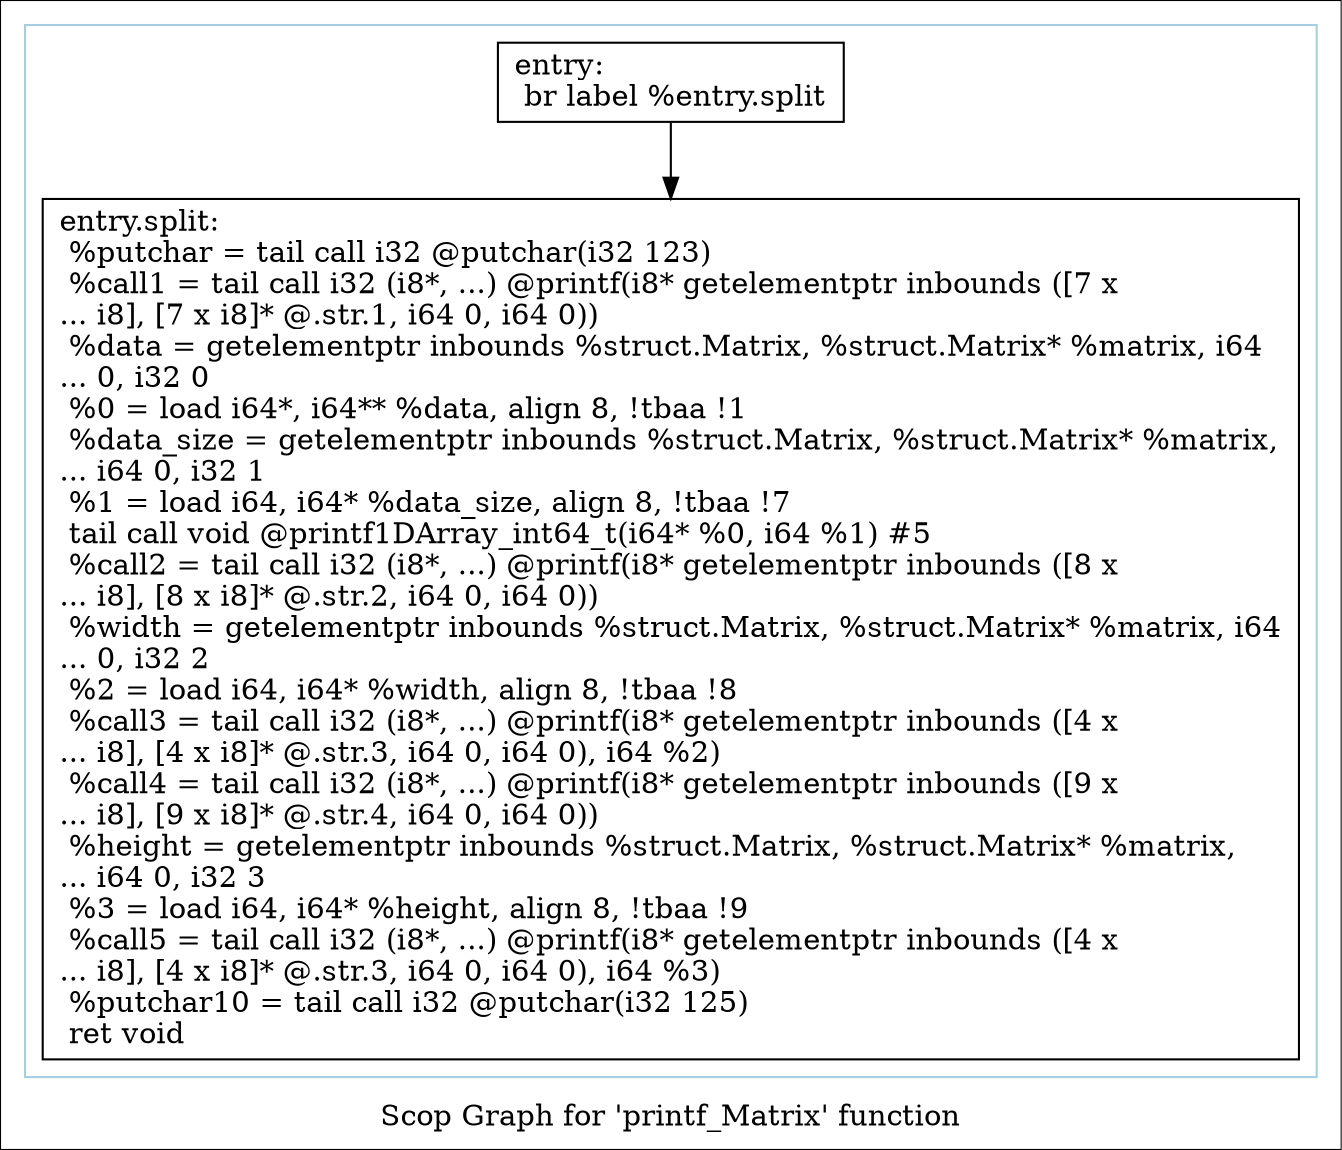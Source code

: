 digraph "Scop Graph for 'printf_Matrix' function" {
	label="Scop Graph for 'printf_Matrix' function";

	Node0xc8e8fd0 [shape=record,label="{entry:\l  br label %entry.split\l}"];
	Node0xc8e8fd0 -> Node0xc8bd560;
	Node0xc8bd560 [shape=record,label="{entry.split:                                      \l  %putchar = tail call i32 @putchar(i32 123)\l  %call1 = tail call i32 (i8*, ...) @printf(i8* getelementptr inbounds ([7 x\l... i8], [7 x i8]* @.str.1, i64 0, i64 0))\l  %data = getelementptr inbounds %struct.Matrix, %struct.Matrix* %matrix, i64\l... 0, i32 0\l  %0 = load i64*, i64** %data, align 8, !tbaa !1\l  %data_size = getelementptr inbounds %struct.Matrix, %struct.Matrix* %matrix,\l... i64 0, i32 1\l  %1 = load i64, i64* %data_size, align 8, !tbaa !7\l  tail call void @printf1DArray_int64_t(i64* %0, i64 %1) #5\l  %call2 = tail call i32 (i8*, ...) @printf(i8* getelementptr inbounds ([8 x\l... i8], [8 x i8]* @.str.2, i64 0, i64 0))\l  %width = getelementptr inbounds %struct.Matrix, %struct.Matrix* %matrix, i64\l... 0, i32 2\l  %2 = load i64, i64* %width, align 8, !tbaa !8\l  %call3 = tail call i32 (i8*, ...) @printf(i8* getelementptr inbounds ([4 x\l... i8], [4 x i8]* @.str.3, i64 0, i64 0), i64 %2)\l  %call4 = tail call i32 (i8*, ...) @printf(i8* getelementptr inbounds ([9 x\l... i8], [9 x i8]* @.str.4, i64 0, i64 0))\l  %height = getelementptr inbounds %struct.Matrix, %struct.Matrix* %matrix,\l... i64 0, i32 3\l  %3 = load i64, i64* %height, align 8, !tbaa !9\l  %call5 = tail call i32 (i8*, ...) @printf(i8* getelementptr inbounds ([4 x\l... i8], [4 x i8]* @.str.3, i64 0, i64 0), i64 %3)\l  %putchar10 = tail call i32 @putchar(i32 125)\l  ret void\l}"];
	colorscheme = "paired12"
        subgraph cluster_0xc86aef0 {
          label = "";
          style = solid;
          color = 1
          Node0xc8e8fd0;
          Node0xc8bd560;
        }
}
